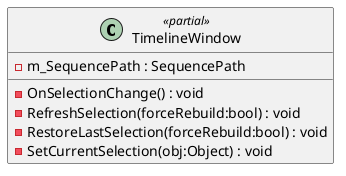 @startuml
class TimelineWindow <<partial>> {
    - m_SequencePath : SequencePath
    - OnSelectionChange() : void
    - RefreshSelection(forceRebuild:bool) : void
    - RestoreLastSelection(forceRebuild:bool) : void
    - SetCurrentSelection(obj:Object) : void
}
@enduml
